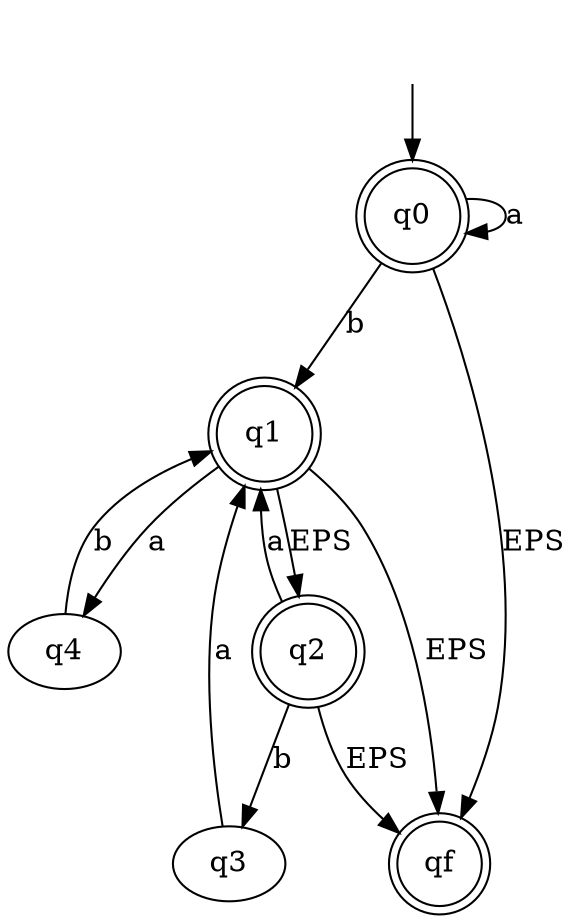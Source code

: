 digraph {
	start [style = "invis"]
	start -> "q0"
	"q0" [shape=doublecircle]
	"q0" -> "q0" [label = "a"]
	"q1" [shape=doublecircle]
	"q0" -> "q1" [label = "b"]
	"qf" [shape=doublecircle]
	"q0" -> "qf" [label = "EPS"]
	"q4"
	"q1" -> "q4" [label = "a"]
	"q2" [shape=doublecircle]
	"q1" -> "q2" [label = "EPS"]
	"q1" -> "qf" [label = "EPS"]
	"q4" -> "q1" [label = "b"]
	"q2" -> "q1" [label = "a"]
	"q3"
	"q2" -> "q3" [label = "b"]
	"q2" -> "qf" [label = "EPS"]
	"q3" -> "q1" [label = "a"]
}